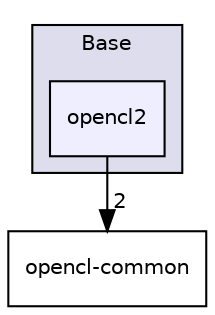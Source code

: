 digraph "/home/travis/build/AliceO2Group/AliceO2/GPU/GPUTracking/Base/opencl2" {
  bgcolor=transparent;
  compound=true
  node [ fontsize="10", fontname="Helvetica"];
  edge [ labelfontsize="10", labelfontname="Helvetica"];
  subgraph clusterdir_442920581a03c66cf8c08ae559108050 {
    graph [ bgcolor="#ddddee", pencolor="black", label="Base" fontname="Helvetica", fontsize="10", URL="dir_442920581a03c66cf8c08ae559108050.html"]
  dir_8b96eecea4699b6ef5992c82af7d2455 [shape=box, label="opencl2", style="filled", fillcolor="#eeeeff", pencolor="black", URL="dir_8b96eecea4699b6ef5992c82af7d2455.html"];
  }
  dir_6a038b5a887c8ead4833719d3dab2a78 [shape=box label="opencl-common" URL="dir_6a038b5a887c8ead4833719d3dab2a78.html"];
  dir_8b96eecea4699b6ef5992c82af7d2455->dir_6a038b5a887c8ead4833719d3dab2a78 [headlabel="2", labeldistance=1.5 headhref="dir_000690_000688.html"];
}
